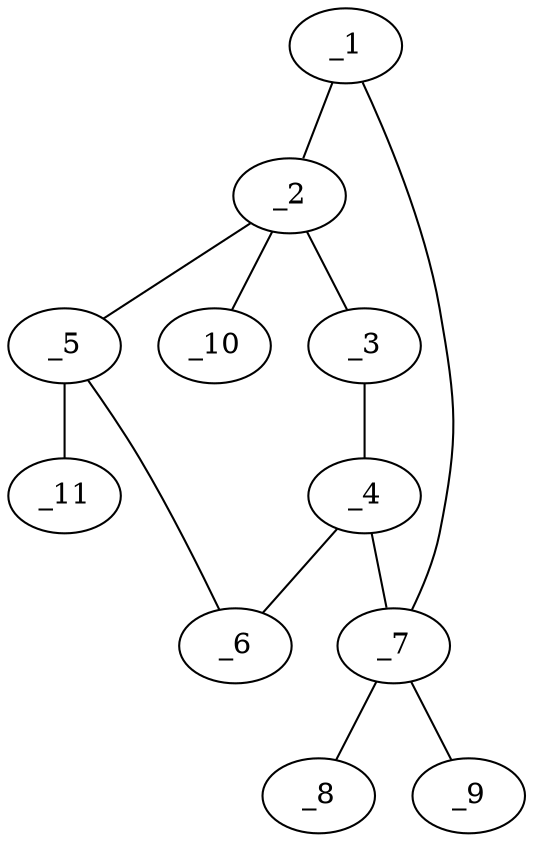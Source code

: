 graph molid665122 {
	_1	 [charge=0,
		chem=1,
		symbol="C  ",
		x="3.4336",
		y="-1.1618"];
	_2	 [charge=0,
		chem=1,
		symbol="C  ",
		x="5.1656",
		y="-0.1618"];
	_1 -- _2	 [valence=1];
	_7	 [charge=0,
		chem=1,
		symbol="C  ",
		x="2.9336",
		y="-0.2958"];
	_1 -- _7	 [valence=1];
	_3	 [charge=0,
		chem=1,
		symbol="C  ",
		x="4.6878",
		y="1.7867"];
	_2 -- _3	 [valence=1];
	_5	 [charge=0,
		chem=1,
		symbol="C  ",
		x="6.9976",
		y="-0.9207"];
	_2 -- _5	 [valence=1];
	_10	 [charge=0,
		chem=1,
		symbol="C  ",
		x="4.9068",
		y="-1.1278"];
	_2 -- _10	 [valence=1];
	_4	 [charge=0,
		chem=1,
		symbol="C  ",
		x="5.4245",
		y="0.8041"];
	_3 -- _4	 [valence=1];
	_6	 [charge=0,
		chem=1,
		symbol="C  ",
		x="7.2564",
		y="0.0453"];
	_4 -- _6	 [valence=1];
	_4 -- _7	 [valence=1];
	_5 -- _6	 [valence=1];
	_11	 [charge=0,
		chem=2,
		symbol="O  ",
		x="7.4976",
		y="-1.7867"];
	_5 -- _11	 [valence=1];
	_8	 [charge=0,
		chem=1,
		symbol="C  ",
		x="2.3043",
		y="0.4813"];
	_7 -- _8	 [valence=1];
	_9	 [charge=0,
		chem=1,
		symbol="C  ",
		x=2,
		y="-0.6542"];
	_7 -- _9	 [valence=1];
}
